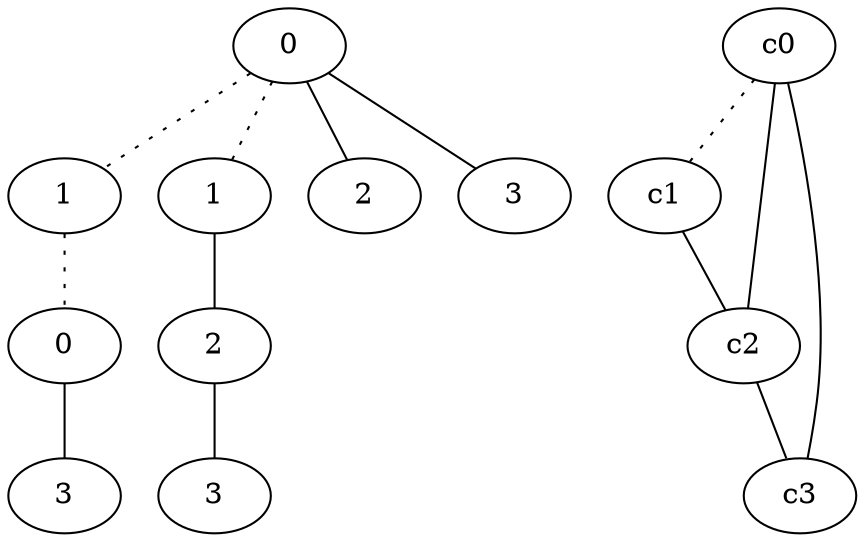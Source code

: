 graph {
a0[label=0];
a1[label=1];
a2[label=0];
a3[label=3];
a4[label=1];
a5[label=2];
a6[label=3];
a7[label=2];
a8[label=3];
a0 -- a1 [style=dotted];
a0 -- a4 [style=dotted];
a0 -- a7;
a0 -- a8;
a1 -- a2 [style=dotted];
a2 -- a3;
a4 -- a5;
a5 -- a6;
c0 -- c1 [style=dotted];
c0 -- c2;
c0 -- c3;
c1 -- c2;
c2 -- c3;
}
